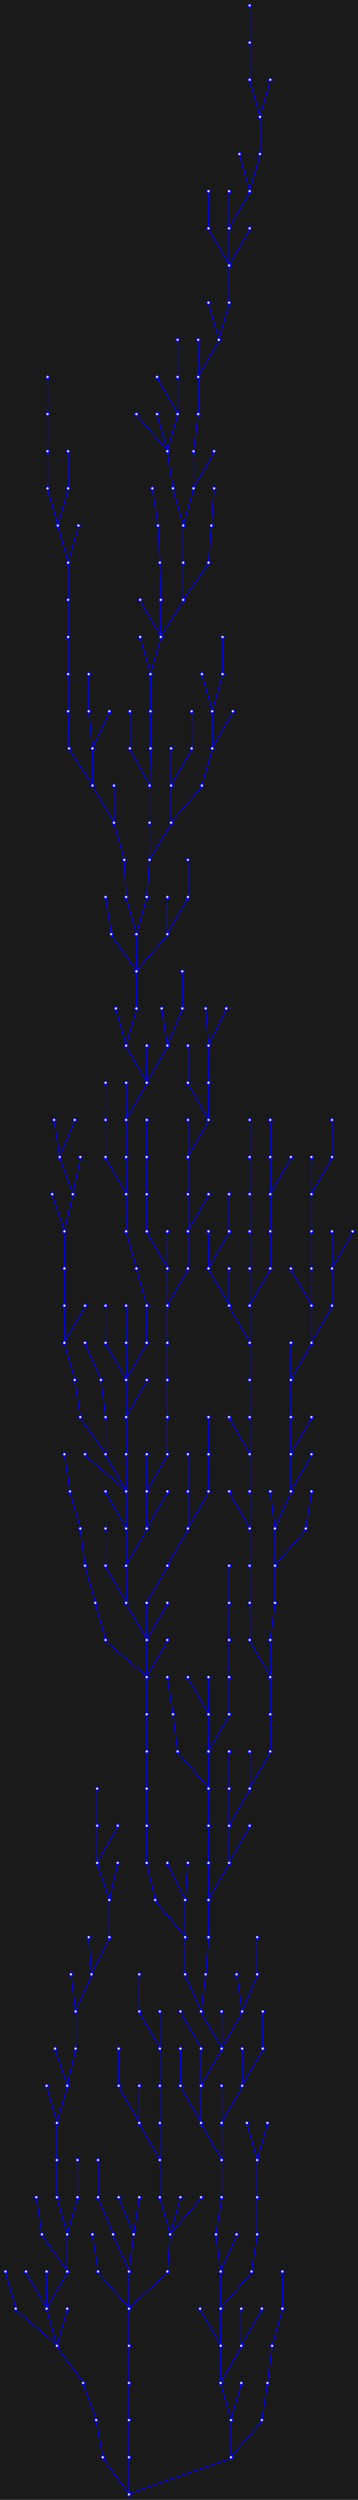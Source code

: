 graph T {
    graph [bgcolor = gray10, overlap = false];
    node [style = filled, fillcolor = gray80, color = blue, shape = point];
    edge [color = blue];
    1 -- 2;
    2 -- 22;
    3 -- 2;
    4 -- 384;
    5 -- 25;
    6 -- 7;
    7 -- 387;
    8 -- 28;
    9 -- 29;
    10 -- 30;
    11 -- 31;
    12 -- 32;
    13 -- 33;
    14 -- 394;
    15 -- 14;
    16 -- 396;
    17 -- 18;
    18 -- 19;
    19 -- 0;
    20 -- 0;
    21 -- 20;
    22 -- 21;
    23 -- 3;
    24 -- 23;
    25 -- 45;
    26 -- 6;
    27 -- 47;
    28 -- 48;
    29 -- 49;
    30 -- 29;
    31 -- 30;
    32 -- 52;
    33 -- 32;
    34 -- 14;
    35 -- 55;
    36 -- 56;
    37 -- 38;
    38 -- 39;
    39 -- 20;
    40 -- 59;
    41 -- 21;
    42 -- 22;
    43 -- 42;
    44 -- 24;
    45 -- 46;
    46 -- 26;
    47 -- 46;
    48 -- 47;
    49 -- 48;
    50 -- 70;
    51 -- 71;
    52 -- 51;
    53 -- 73;
    54 -- 55;
    55 -- 75;
    56 -- 55;
    57 -- 37;
    58 -- 57;
    59 -- 79;
    60 -- 80;
    61 -- 60;
    62 -- 42;
    63 -- 64;
    64 -- 44;
    65 -- 64;
    66 -- 46;
    67 -- 47;
    68 -- 69;
    69 -- 49;
    70 -- 69;
    71 -- 70;
    72 -- 71;
    73 -- 72;
    74 -- 94;
    75 -- 95;
    76 -- 56;
    77 -- 76;
    78 -- 79;
    79 -- 60;
    80 -- 100;
    81 -- 101;
    82 -- 102;
    83 -- 84;
    84 -- 85;
    85 -- 86;
    86 -- 87;
    87 -- 67;
    88 -- 89;
    89 -- 109;
    90 -- 70;
    91 -- 111;
    92 -- 93;
    93 -- 94;
    94 -- 95;
    95 -- 115;
    96 -- 97;
    97 -- 98;
    98 -- 99;
    99 -- 119;
    100 -- 119;
    101 -- 100;
    102 -- 101;
    103 -- 104;
    104 -- 105;
    105 -- 125;
    106 -- 86;
    107 -- 106;
    108 -- 109;
    109 -- 110;
    110 -- 90;
    111 -- 112;
    112 -- 92;
    113 -- 114;
    114 -- 134;
    115 -- 135;
    116 -- 136;
    117 -- 137;
    118 -- 98;
    119 -- 139;
    120 -- 140;
    121 -- 120;
    122 -- 142;
    123 -- 143;
    124 -- 125;
    125 -- 126;
    126 -- 127;
    127 -- 128;
    128 -- 108;
    129 -- 109;
    130 -- 110;
    131 -- 111;
    132 -- 112;
    133 -- 153;
    134 -- 135;
    135 -- 136;
    136 -- 137;
    137 -- 138;
    138 -- 118;
    139 -- 159;
    140 -- 141;
    141 -- 142;
    142 -- 143;
    143 -- 144;
    144 -- 124;
    145 -- 146;
    146 -- 147;
    147 -- 167;
    148 -- 147;
    149 -- 129;
    150 -- 151;
    151 -- 131;
    152 -- 151;
    153 -- 152;
    154 -- 155;
    155 -- 175;
    156 -- 136;
    157 -- 177;
    158 -- 159;
    159 -- 140;
    160 -- 140;
    161 -- 160;
    162 -- 163;
    163 -- 143;
    164 -- 144;
    165 -- 145;
    166 -- 186;
    167 -- 187;
    168 -- 148;
    169 -- 189;
    170 -- 150;
    171 -- 151;
    172 -- 152;
    173 -- 153;
    174 -- 173;
    175 -- 174;
    176 -- 156;
    177 -- 176;
    178 -- 158;
    179 -- 160;
    180 -- 200;
    181 -- 161;
    182 -- 183;
    183 -- 163;
    184 -- 185;
    185 -- 165;
    186 -- 206;
    187 -- 186;
    188 -- 168;
    189 -- 188;
    190 -- 191;
    191 -- 192;
    192 -- 212;
    193 -- 192;
    194 -- 174;
    195 -- 196;
    196 -- 197;
    197 -- 198;
    198 -- 178;
    199 -- 219;
    200 -- 201;
    201 -- 202;
    202 -- 203;
    203 -- 204;
    204 -- 205;
    205 -- 185;
    206 -- 226;
    207 -- 206;
    208 -- 188;
    209 -- 189;
    210 -- 209;
    211 -- 231;
    212 -- 211;
    213 -- 214;
    214 -- 215;
    215 -- 195;
    216 -- 217;
    217 -- 197;
    218 -- 198;
    219 -- 200;
    220 -- 239;
    221 -- 201;
    222 -- 221;
    223 -- 243;
    224 -- 204;
    225 -- 226;
    226 -- 246;
    227 -- 207;
    228 -- 208;
    229 -- 209;
    230 -- 229;
    231 -- 251;
    232 -- 231;
    233 -- 213;
    234 -- 233;
    235 -- 234;
    236 -- 235;
    237 -- 217;
    238 -- 237;
    239 -- 219;
    240 -- 241;
    241 -- 221;
    242 -- 222;
    243 -- 242;
    244 -- 243;
    245 -- 244;
    246 -- 266;
    247 -- 246;
    248 -- 268;
    249 -- 229;
    250 -- 249;
    251 -- 250;
    252 -- 251;
    253 -- 233;
    254 -- 234;
    255 -- 254;
    256 -- 236;
    257 -- 256;
    258 -- 278;
    259 -- 279;
    260 -- 240;
    261 -- 260;
    262 -- 282;
    263 -- 283;
    264 -- 284;
    265 -- 285;
    266 -- 286;
    267 -- 247;
    268 -- 288;
    269 -- 268;
    270 -- 250;
    271 -- 272;
    272 -- 252;
    273 -- 272;
    274 -- 275;
    275 -- 295;
    276 -- 275;
    277 -- 276;
    278 -- 279;
    279 -- 299;
    280 -- 300;
    281 -- 261;
    282 -- 283;
    283 -- 303;
    284 -- 285;
    285 -- 305;
    286 -- 306;
    287 -- 267;
    288 -- 287;
    289 -- 288;
    290 -- 291;
    291 -- 311;
    292 -- 291;
    293 -- 294;
    294 -- 314;
    295 -- 294;
    296 -- 276;
    297 -- 277;
    298 -- 318;
    299 -- 298;
    300 -- 320;
    301 -- 300;
    302 -- 303;
    303 -- 323;
    304 -- 305;
    305 -- 325;
    306 -- 305;
    307 -- 287;
    308 -- 307;
    309 -- 289;
    310 -- 330;
    311 -- 331;
    312 -- 332;
    313 -- 333;
    314 -- 313;
    315 -- 314;
    316 -- 336;
    317 -- 337;
    318 -- 319;
    319 -- 300;
    320 -- 340;
    321 -- 322;
    322 -- 342;
    323 -- 343;
    324 -- 323;
    325 -- 324;
    326 -- 306;
    327 -- 347;
    328 -- 308;
    329 -- 309;
    330 -- 329;
    331 -- 332;
    332 -- 352;
    333 -- 334;
    334 -- 354;
    335 -- 334;
    336 -- 356;
    337 -- 338;
    338 -- 318;
    339 -- 359;
    340 -- 360;
    341 -- 340;
    342 -- 341;
    343 -- 363;
    344 -- 324;
    345 -- 325;
    346 -- 326;
    347 -- 346;
    348 -- 368;
    349 -- 369;
    350 -- 351;
    351 -- 331;
    352 -- 372;
    353 -- 333;
    354 -- 355;
    355 -- 356;
    356 -- 376;
    357 -- 377;
    358 -- 338;
    359 -- 340;
    360 -- 379;
    361 -- 341;
    362 -- 361;
    363 -- 383;
    364 -- 344;
    365 -- 345;
    366 -- 346;
    367 -- 347;
    368 -- 388;
    369 -- 370;
    370 -- 390;
    371 -- 370;
    372 -- 371;
    373 -- 393;
    374 -- 375;
    375 -- 376;
    376 -- 377;
    377 -- 397;
    378 -- 377;
    379 -- 399;
    380 -- 0;
    381 -- 361;
    382 -- 383;
    383 -- 3;
    384 -- 385;
    385 -- 5;
    386 -- 366;
    387 -- 386;
    388 -- 389;
    389 -- 369;
    390 -- 391;
    391 -- 11;
    392 -- 372;
    393 -- 13;
    394 -- 393;
    395 -- 394;
    396 -- 397;
    397 -- 17;
    398 -- 397;
    399 -- 380;
}
